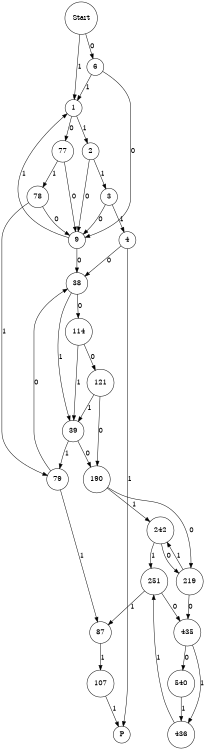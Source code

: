 // The Round Table
digraph {
	size="8,5"
	node [shape=circle]
	Start
	Start
	1
	Start -> 1 [label=1]
	1
	2
	1 -> 2 [label=1]
	2
	3
	2 -> 3 [label=1]
	3
	4
	3 -> 4 [label=1]
	4
	P
	4 -> P [label=1]
	38
	4 -> 38 [label=0]
	38
	39
	38 -> 39 [label=1]
	39
	79
	39 -> 79 [label=1]
	79
	87
	79 -> 87 [label=1]
	87
	107
	87 -> 107 [label=1]
	107
	P
	107 -> P [label=1]
	38
	79 -> 38 [label=0]
	190
	39 -> 190 [label=0]
	190
	242
	190 -> 242 [label=1]
	242
	251
	242 -> 251 [label=1]
	251
	87
	251 -> 87 [label=1]
	435
	251 -> 435 [label=0]
	435
	436
	435 -> 436 [label=1]
	436
	251
	436 -> 251 [label=1]
	540
	435 -> 540 [label=0]
	540
	436
	540 -> 436 [label=1]
	219
	242 -> 219 [label=0]
	219
	242
	219 -> 242 [label=1]
	435
	219 -> 435 [label=0]
	219
	190 -> 219 [label=0]
	114
	38 -> 114 [label=0]
	114
	39
	114 -> 39 [label=1]
	121
	114 -> 121 [label=0]
	121
	39
	121 -> 39 [label=1]
	190
	121 -> 190 [label=0]
	9
	3 -> 9 [label=0]
	9
	1
	9 -> 1 [label=1]
	38
	9 -> 38 [label=0]
	9
	2 -> 9 [label=0]
	77
	1 -> 77 [label=0]
	77
	78
	77 -> 78 [label=1]
	78
	79
	78 -> 79 [label=1]
	9
	78 -> 9 [label=0]
	9
	77 -> 9 [label=0]
	6
	Start -> 6 [label=0]
	6
	1
	6 -> 1 [label=1]
	9
	6 -> 9 [label=0]
}
